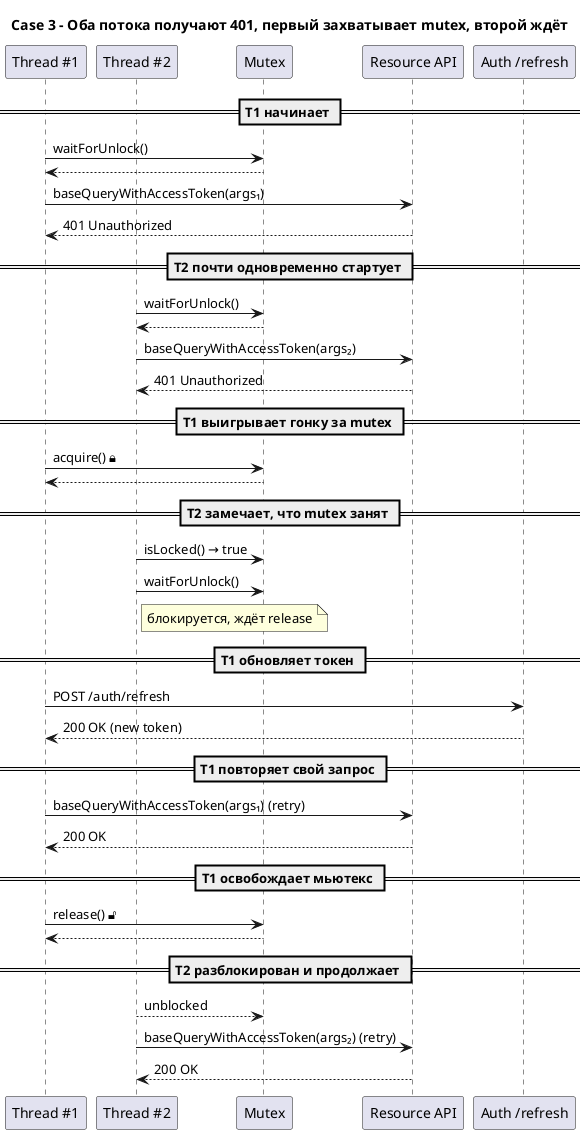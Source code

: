 @startuml Case3_Both401_Race_Interleaved
title Case 3 – Оба потока получают 401, первый захватывает mutex, второй ждёт

participant "Thread #1" as T1
participant "Thread #2" as T2
participant Mutex
participant "Resource API" as API
participant "Auth /refresh" as AUTH

== T1 начинает ==
T1 -> Mutex : waitForUnlock()
Mutex --> T1
T1 -> API   : baseQueryWithAccessToken(args₁)
API --> T1  : 401 Unauthorized

== T2 почти одновременно стартует ==
T2 -> Mutex : waitForUnlock()
Mutex --> T2
T2 -> API   : baseQueryWithAccessToken(args₂)
API --> T2  : 401 Unauthorized

== T1 выигрывает гонку за mutex ==
T1 -> Mutex : acquire() 🔒
Mutex --> T1

== T2 замечает, что mutex занят ==
T2 -> Mutex : isLocked() → true
T2 -> Mutex : waitForUnlock()
note right of T2 : блокируется, ждёт release

== T1 обновляет токен ==
T1 -> AUTH  : POST /auth/refresh
AUTH --> T1 : 200 OK (new token)

== T1 повторяет свой запрос ==
T1 -> API : baseQueryWithAccessToken(args₁) (retry)
API --> T1 : 200 OK

== T1 освобождает мьютекс ==
T1 -> Mutex : release() 🔓
Mutex --> T1

== T2 разблокирован и продолжает ==
T2 --> Mutex : unblocked
T2 -> API : baseQueryWithAccessToken(args₂) (retry)
API --> T2 : 200 OK

@enduml
